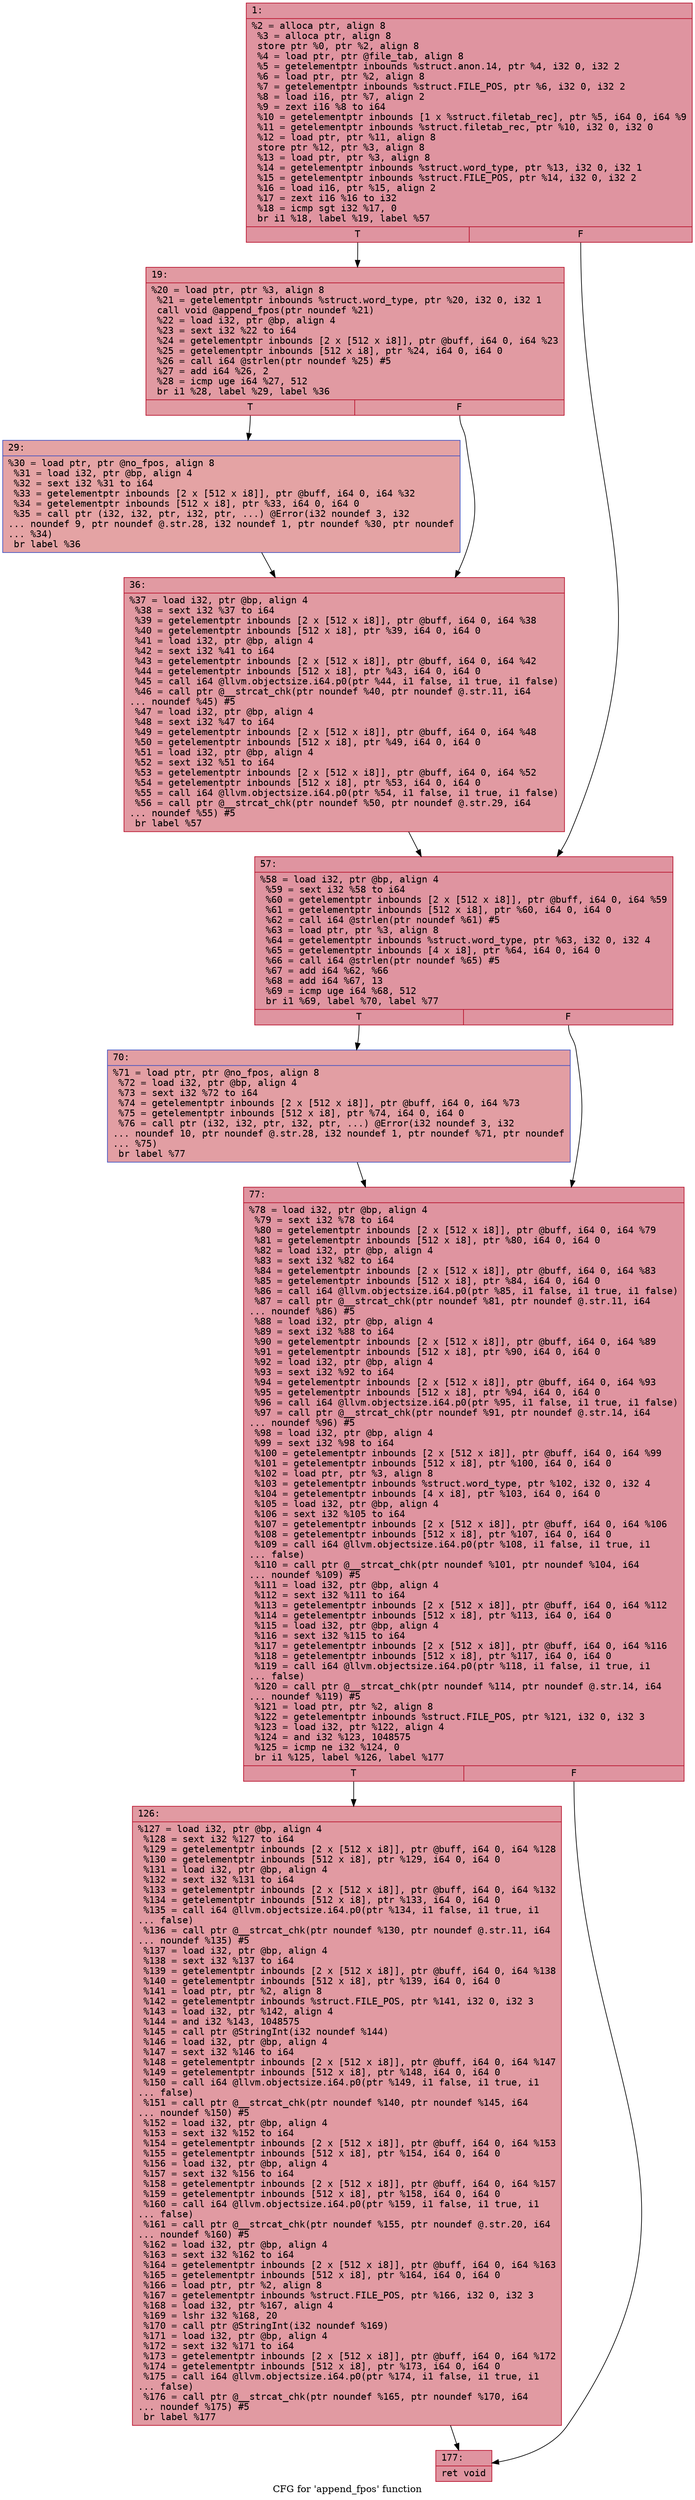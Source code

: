 digraph "CFG for 'append_fpos' function" {
	label="CFG for 'append_fpos' function";

	Node0x60000399ab70 [shape=record,color="#b70d28ff", style=filled, fillcolor="#b70d2870" fontname="Courier",label="{1:\l|  %2 = alloca ptr, align 8\l  %3 = alloca ptr, align 8\l  store ptr %0, ptr %2, align 8\l  %4 = load ptr, ptr @file_tab, align 8\l  %5 = getelementptr inbounds %struct.anon.14, ptr %4, i32 0, i32 2\l  %6 = load ptr, ptr %2, align 8\l  %7 = getelementptr inbounds %struct.FILE_POS, ptr %6, i32 0, i32 2\l  %8 = load i16, ptr %7, align 2\l  %9 = zext i16 %8 to i64\l  %10 = getelementptr inbounds [1 x %struct.filetab_rec], ptr %5, i64 0, i64 %9\l  %11 = getelementptr inbounds %struct.filetab_rec, ptr %10, i32 0, i32 0\l  %12 = load ptr, ptr %11, align 8\l  store ptr %12, ptr %3, align 8\l  %13 = load ptr, ptr %3, align 8\l  %14 = getelementptr inbounds %struct.word_type, ptr %13, i32 0, i32 1\l  %15 = getelementptr inbounds %struct.FILE_POS, ptr %14, i32 0, i32 2\l  %16 = load i16, ptr %15, align 2\l  %17 = zext i16 %16 to i32\l  %18 = icmp sgt i32 %17, 0\l  br i1 %18, label %19, label %57\l|{<s0>T|<s1>F}}"];
	Node0x60000399ab70:s0 -> Node0x60000399abc0[tooltip="1 -> 19\nProbability 62.50%" ];
	Node0x60000399ab70:s1 -> Node0x60000399acb0[tooltip="1 -> 57\nProbability 37.50%" ];
	Node0x60000399abc0 [shape=record,color="#b70d28ff", style=filled, fillcolor="#bb1b2c70" fontname="Courier",label="{19:\l|  %20 = load ptr, ptr %3, align 8\l  %21 = getelementptr inbounds %struct.word_type, ptr %20, i32 0, i32 1\l  call void @append_fpos(ptr noundef %21)\l  %22 = load i32, ptr @bp, align 4\l  %23 = sext i32 %22 to i64\l  %24 = getelementptr inbounds [2 x [512 x i8]], ptr @buff, i64 0, i64 %23\l  %25 = getelementptr inbounds [512 x i8], ptr %24, i64 0, i64 0\l  %26 = call i64 @strlen(ptr noundef %25) #5\l  %27 = add i64 %26, 2\l  %28 = icmp uge i64 %27, 512\l  br i1 %28, label %29, label %36\l|{<s0>T|<s1>F}}"];
	Node0x60000399abc0:s0 -> Node0x60000399ac10[tooltip="19 -> 29\nProbability 50.00%" ];
	Node0x60000399abc0:s1 -> Node0x60000399ac60[tooltip="19 -> 36\nProbability 50.00%" ];
	Node0x60000399ac10 [shape=record,color="#3d50c3ff", style=filled, fillcolor="#c32e3170" fontname="Courier",label="{29:\l|  %30 = load ptr, ptr @no_fpos, align 8\l  %31 = load i32, ptr @bp, align 4\l  %32 = sext i32 %31 to i64\l  %33 = getelementptr inbounds [2 x [512 x i8]], ptr @buff, i64 0, i64 %32\l  %34 = getelementptr inbounds [512 x i8], ptr %33, i64 0, i64 0\l  %35 = call ptr (i32, i32, ptr, i32, ptr, ...) @Error(i32 noundef 3, i32\l... noundef 9, ptr noundef @.str.28, i32 noundef 1, ptr noundef %30, ptr noundef\l... %34)\l  br label %36\l}"];
	Node0x60000399ac10 -> Node0x60000399ac60[tooltip="29 -> 36\nProbability 100.00%" ];
	Node0x60000399ac60 [shape=record,color="#b70d28ff", style=filled, fillcolor="#bb1b2c70" fontname="Courier",label="{36:\l|  %37 = load i32, ptr @bp, align 4\l  %38 = sext i32 %37 to i64\l  %39 = getelementptr inbounds [2 x [512 x i8]], ptr @buff, i64 0, i64 %38\l  %40 = getelementptr inbounds [512 x i8], ptr %39, i64 0, i64 0\l  %41 = load i32, ptr @bp, align 4\l  %42 = sext i32 %41 to i64\l  %43 = getelementptr inbounds [2 x [512 x i8]], ptr @buff, i64 0, i64 %42\l  %44 = getelementptr inbounds [512 x i8], ptr %43, i64 0, i64 0\l  %45 = call i64 @llvm.objectsize.i64.p0(ptr %44, i1 false, i1 true, i1 false)\l  %46 = call ptr @__strcat_chk(ptr noundef %40, ptr noundef @.str.11, i64\l... noundef %45) #5\l  %47 = load i32, ptr @bp, align 4\l  %48 = sext i32 %47 to i64\l  %49 = getelementptr inbounds [2 x [512 x i8]], ptr @buff, i64 0, i64 %48\l  %50 = getelementptr inbounds [512 x i8], ptr %49, i64 0, i64 0\l  %51 = load i32, ptr @bp, align 4\l  %52 = sext i32 %51 to i64\l  %53 = getelementptr inbounds [2 x [512 x i8]], ptr @buff, i64 0, i64 %52\l  %54 = getelementptr inbounds [512 x i8], ptr %53, i64 0, i64 0\l  %55 = call i64 @llvm.objectsize.i64.p0(ptr %54, i1 false, i1 true, i1 false)\l  %56 = call ptr @__strcat_chk(ptr noundef %50, ptr noundef @.str.29, i64\l... noundef %55) #5\l  br label %57\l}"];
	Node0x60000399ac60 -> Node0x60000399acb0[tooltip="36 -> 57\nProbability 100.00%" ];
	Node0x60000399acb0 [shape=record,color="#b70d28ff", style=filled, fillcolor="#b70d2870" fontname="Courier",label="{57:\l|  %58 = load i32, ptr @bp, align 4\l  %59 = sext i32 %58 to i64\l  %60 = getelementptr inbounds [2 x [512 x i8]], ptr @buff, i64 0, i64 %59\l  %61 = getelementptr inbounds [512 x i8], ptr %60, i64 0, i64 0\l  %62 = call i64 @strlen(ptr noundef %61) #5\l  %63 = load ptr, ptr %3, align 8\l  %64 = getelementptr inbounds %struct.word_type, ptr %63, i32 0, i32 4\l  %65 = getelementptr inbounds [4 x i8], ptr %64, i64 0, i64 0\l  %66 = call i64 @strlen(ptr noundef %65) #5\l  %67 = add i64 %62, %66\l  %68 = add i64 %67, 13\l  %69 = icmp uge i64 %68, 512\l  br i1 %69, label %70, label %77\l|{<s0>T|<s1>F}}"];
	Node0x60000399acb0:s0 -> Node0x60000399ad00[tooltip="57 -> 70\nProbability 50.00%" ];
	Node0x60000399acb0:s1 -> Node0x60000399ad50[tooltip="57 -> 77\nProbability 50.00%" ];
	Node0x60000399ad00 [shape=record,color="#3d50c3ff", style=filled, fillcolor="#be242e70" fontname="Courier",label="{70:\l|  %71 = load ptr, ptr @no_fpos, align 8\l  %72 = load i32, ptr @bp, align 4\l  %73 = sext i32 %72 to i64\l  %74 = getelementptr inbounds [2 x [512 x i8]], ptr @buff, i64 0, i64 %73\l  %75 = getelementptr inbounds [512 x i8], ptr %74, i64 0, i64 0\l  %76 = call ptr (i32, i32, ptr, i32, ptr, ...) @Error(i32 noundef 3, i32\l... noundef 10, ptr noundef @.str.28, i32 noundef 1, ptr noundef %71, ptr noundef\l... %75)\l  br label %77\l}"];
	Node0x60000399ad00 -> Node0x60000399ad50[tooltip="70 -> 77\nProbability 100.00%" ];
	Node0x60000399ad50 [shape=record,color="#b70d28ff", style=filled, fillcolor="#b70d2870" fontname="Courier",label="{77:\l|  %78 = load i32, ptr @bp, align 4\l  %79 = sext i32 %78 to i64\l  %80 = getelementptr inbounds [2 x [512 x i8]], ptr @buff, i64 0, i64 %79\l  %81 = getelementptr inbounds [512 x i8], ptr %80, i64 0, i64 0\l  %82 = load i32, ptr @bp, align 4\l  %83 = sext i32 %82 to i64\l  %84 = getelementptr inbounds [2 x [512 x i8]], ptr @buff, i64 0, i64 %83\l  %85 = getelementptr inbounds [512 x i8], ptr %84, i64 0, i64 0\l  %86 = call i64 @llvm.objectsize.i64.p0(ptr %85, i1 false, i1 true, i1 false)\l  %87 = call ptr @__strcat_chk(ptr noundef %81, ptr noundef @.str.11, i64\l... noundef %86) #5\l  %88 = load i32, ptr @bp, align 4\l  %89 = sext i32 %88 to i64\l  %90 = getelementptr inbounds [2 x [512 x i8]], ptr @buff, i64 0, i64 %89\l  %91 = getelementptr inbounds [512 x i8], ptr %90, i64 0, i64 0\l  %92 = load i32, ptr @bp, align 4\l  %93 = sext i32 %92 to i64\l  %94 = getelementptr inbounds [2 x [512 x i8]], ptr @buff, i64 0, i64 %93\l  %95 = getelementptr inbounds [512 x i8], ptr %94, i64 0, i64 0\l  %96 = call i64 @llvm.objectsize.i64.p0(ptr %95, i1 false, i1 true, i1 false)\l  %97 = call ptr @__strcat_chk(ptr noundef %91, ptr noundef @.str.14, i64\l... noundef %96) #5\l  %98 = load i32, ptr @bp, align 4\l  %99 = sext i32 %98 to i64\l  %100 = getelementptr inbounds [2 x [512 x i8]], ptr @buff, i64 0, i64 %99\l  %101 = getelementptr inbounds [512 x i8], ptr %100, i64 0, i64 0\l  %102 = load ptr, ptr %3, align 8\l  %103 = getelementptr inbounds %struct.word_type, ptr %102, i32 0, i32 4\l  %104 = getelementptr inbounds [4 x i8], ptr %103, i64 0, i64 0\l  %105 = load i32, ptr @bp, align 4\l  %106 = sext i32 %105 to i64\l  %107 = getelementptr inbounds [2 x [512 x i8]], ptr @buff, i64 0, i64 %106\l  %108 = getelementptr inbounds [512 x i8], ptr %107, i64 0, i64 0\l  %109 = call i64 @llvm.objectsize.i64.p0(ptr %108, i1 false, i1 true, i1\l... false)\l  %110 = call ptr @__strcat_chk(ptr noundef %101, ptr noundef %104, i64\l... noundef %109) #5\l  %111 = load i32, ptr @bp, align 4\l  %112 = sext i32 %111 to i64\l  %113 = getelementptr inbounds [2 x [512 x i8]], ptr @buff, i64 0, i64 %112\l  %114 = getelementptr inbounds [512 x i8], ptr %113, i64 0, i64 0\l  %115 = load i32, ptr @bp, align 4\l  %116 = sext i32 %115 to i64\l  %117 = getelementptr inbounds [2 x [512 x i8]], ptr @buff, i64 0, i64 %116\l  %118 = getelementptr inbounds [512 x i8], ptr %117, i64 0, i64 0\l  %119 = call i64 @llvm.objectsize.i64.p0(ptr %118, i1 false, i1 true, i1\l... false)\l  %120 = call ptr @__strcat_chk(ptr noundef %114, ptr noundef @.str.14, i64\l... noundef %119) #5\l  %121 = load ptr, ptr %2, align 8\l  %122 = getelementptr inbounds %struct.FILE_POS, ptr %121, i32 0, i32 3\l  %123 = load i32, ptr %122, align 4\l  %124 = and i32 %123, 1048575\l  %125 = icmp ne i32 %124, 0\l  br i1 %125, label %126, label %177\l|{<s0>T|<s1>F}}"];
	Node0x60000399ad50:s0 -> Node0x60000399ada0[tooltip="77 -> 126\nProbability 62.50%" ];
	Node0x60000399ad50:s1 -> Node0x60000399adf0[tooltip="77 -> 177\nProbability 37.50%" ];
	Node0x60000399ada0 [shape=record,color="#b70d28ff", style=filled, fillcolor="#bb1b2c70" fontname="Courier",label="{126:\l|  %127 = load i32, ptr @bp, align 4\l  %128 = sext i32 %127 to i64\l  %129 = getelementptr inbounds [2 x [512 x i8]], ptr @buff, i64 0, i64 %128\l  %130 = getelementptr inbounds [512 x i8], ptr %129, i64 0, i64 0\l  %131 = load i32, ptr @bp, align 4\l  %132 = sext i32 %131 to i64\l  %133 = getelementptr inbounds [2 x [512 x i8]], ptr @buff, i64 0, i64 %132\l  %134 = getelementptr inbounds [512 x i8], ptr %133, i64 0, i64 0\l  %135 = call i64 @llvm.objectsize.i64.p0(ptr %134, i1 false, i1 true, i1\l... false)\l  %136 = call ptr @__strcat_chk(ptr noundef %130, ptr noundef @.str.11, i64\l... noundef %135) #5\l  %137 = load i32, ptr @bp, align 4\l  %138 = sext i32 %137 to i64\l  %139 = getelementptr inbounds [2 x [512 x i8]], ptr @buff, i64 0, i64 %138\l  %140 = getelementptr inbounds [512 x i8], ptr %139, i64 0, i64 0\l  %141 = load ptr, ptr %2, align 8\l  %142 = getelementptr inbounds %struct.FILE_POS, ptr %141, i32 0, i32 3\l  %143 = load i32, ptr %142, align 4\l  %144 = and i32 %143, 1048575\l  %145 = call ptr @StringInt(i32 noundef %144)\l  %146 = load i32, ptr @bp, align 4\l  %147 = sext i32 %146 to i64\l  %148 = getelementptr inbounds [2 x [512 x i8]], ptr @buff, i64 0, i64 %147\l  %149 = getelementptr inbounds [512 x i8], ptr %148, i64 0, i64 0\l  %150 = call i64 @llvm.objectsize.i64.p0(ptr %149, i1 false, i1 true, i1\l... false)\l  %151 = call ptr @__strcat_chk(ptr noundef %140, ptr noundef %145, i64\l... noundef %150) #5\l  %152 = load i32, ptr @bp, align 4\l  %153 = sext i32 %152 to i64\l  %154 = getelementptr inbounds [2 x [512 x i8]], ptr @buff, i64 0, i64 %153\l  %155 = getelementptr inbounds [512 x i8], ptr %154, i64 0, i64 0\l  %156 = load i32, ptr @bp, align 4\l  %157 = sext i32 %156 to i64\l  %158 = getelementptr inbounds [2 x [512 x i8]], ptr @buff, i64 0, i64 %157\l  %159 = getelementptr inbounds [512 x i8], ptr %158, i64 0, i64 0\l  %160 = call i64 @llvm.objectsize.i64.p0(ptr %159, i1 false, i1 true, i1\l... false)\l  %161 = call ptr @__strcat_chk(ptr noundef %155, ptr noundef @.str.20, i64\l... noundef %160) #5\l  %162 = load i32, ptr @bp, align 4\l  %163 = sext i32 %162 to i64\l  %164 = getelementptr inbounds [2 x [512 x i8]], ptr @buff, i64 0, i64 %163\l  %165 = getelementptr inbounds [512 x i8], ptr %164, i64 0, i64 0\l  %166 = load ptr, ptr %2, align 8\l  %167 = getelementptr inbounds %struct.FILE_POS, ptr %166, i32 0, i32 3\l  %168 = load i32, ptr %167, align 4\l  %169 = lshr i32 %168, 20\l  %170 = call ptr @StringInt(i32 noundef %169)\l  %171 = load i32, ptr @bp, align 4\l  %172 = sext i32 %171 to i64\l  %173 = getelementptr inbounds [2 x [512 x i8]], ptr @buff, i64 0, i64 %172\l  %174 = getelementptr inbounds [512 x i8], ptr %173, i64 0, i64 0\l  %175 = call i64 @llvm.objectsize.i64.p0(ptr %174, i1 false, i1 true, i1\l... false)\l  %176 = call ptr @__strcat_chk(ptr noundef %165, ptr noundef %170, i64\l... noundef %175) #5\l  br label %177\l}"];
	Node0x60000399ada0 -> Node0x60000399adf0[tooltip="126 -> 177\nProbability 100.00%" ];
	Node0x60000399adf0 [shape=record,color="#b70d28ff", style=filled, fillcolor="#b70d2870" fontname="Courier",label="{177:\l|  ret void\l}"];
}
